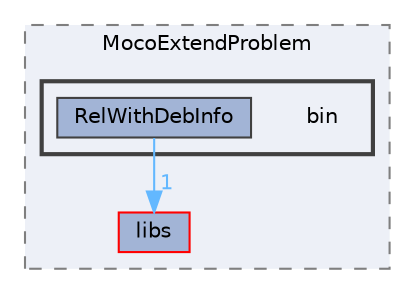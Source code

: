 digraph "C:/dev/MocoExtendProblem/bin"
{
 // LATEX_PDF_SIZE
  bgcolor="transparent";
  edge [fontname=Helvetica,fontsize=10,labelfontname=Helvetica,labelfontsize=10];
  node [fontname=Helvetica,fontsize=10,shape=box,height=0.2,width=0.4];
  compound=true
  subgraph clusterdir_6935af7bd11e2863a718cd2f4e54513d {
    graph [ bgcolor="#edf0f7", pencolor="grey50", label="MocoExtendProblem", fontname=Helvetica,fontsize=10 style="filled,dashed", URL="dir_6935af7bd11e2863a718cd2f4e54513d.html",tooltip=""]
  dir_03907fb0d218960f7ebd2d11bb470ea7 [label="libs", fillcolor="#a2b4d6", color="red", style="filled", URL="dir_03907fb0d218960f7ebd2d11bb470ea7.html",tooltip=""];
  subgraph clusterdir_5eba0fe51de0bd864b1c52fbc65de213 {
    graph [ bgcolor="#edf0f7", pencolor="grey25", label="", fontname=Helvetica,fontsize=10 style="filled,bold", URL="dir_5eba0fe51de0bd864b1c52fbc65de213.html",tooltip=""]
    dir_5eba0fe51de0bd864b1c52fbc65de213 [shape=plaintext, label="bin"];
  dir_24b3e74150f573b6f888a9fae9fcbbc7 [label="RelWithDebInfo", fillcolor="#a2b4d6", color="grey25", style="filled", URL="dir_24b3e74150f573b6f888a9fae9fcbbc7.html",tooltip=""];
  }
  }
  dir_24b3e74150f573b6f888a9fae9fcbbc7->dir_03907fb0d218960f7ebd2d11bb470ea7 [headlabel="1", labeldistance=1.5 headhref="dir_000032_000011.html" href="dir_000032_000011.html" color="steelblue1" fontcolor="steelblue1"];
}
